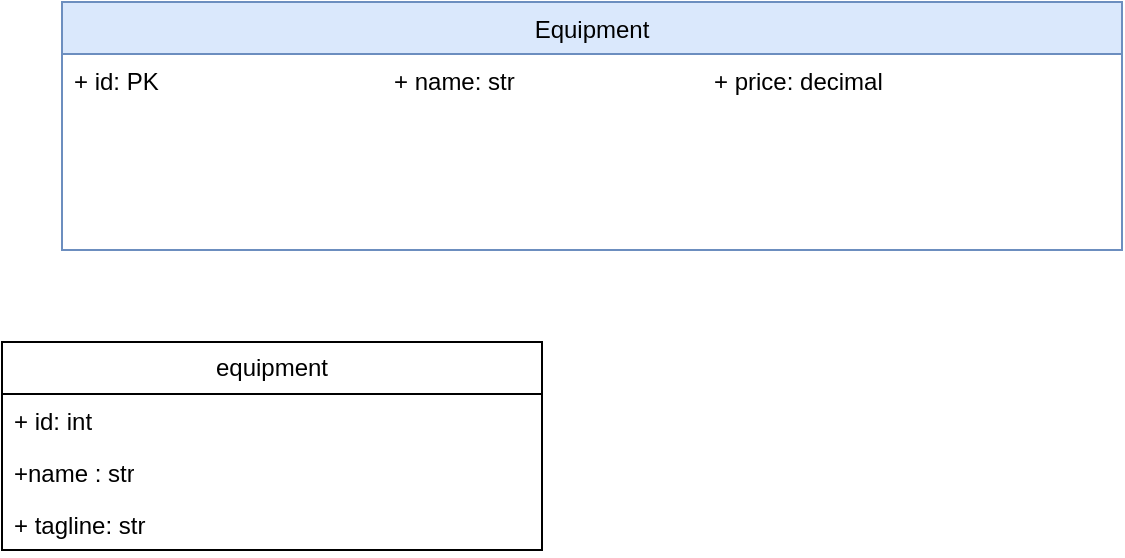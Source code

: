 <mxfile version="28.1.0">
  <diagram name="hub42-ERD" id="hub42">
    <mxGraphModel dx="692" dy="388" grid="1" gridSize="10" guides="1" tooltips="1" connect="1" arrows="1" fold="1" page="1" pageScale="1" pageWidth="1169" pageHeight="827" math="0" shadow="0">
      <root>
        <mxCell id="0" />
        <mxCell id="1" parent="0" />
        <mxCell id="N0umxeykzzDbpMKL0NBh-1" value="Equipment" style="swimlane;fontStyle=0;childLayout=stackLayout;horizontal=1;startSize=26;fillColor=#dae8fc;strokeColor=#6c8ebf;" parent="1" vertex="1">
          <mxGeometry x="120" y="80" width="530" height="124" as="geometry" />
        </mxCell>
        <mxCell id="N0umxeykzzDbpMKL0NBh-2" value="+ id: PK" style="text;strokeColor=none;fillColor=none;align=left;spacingLeft=4;" parent="N0umxeykzzDbpMKL0NBh-1" vertex="1">
          <mxGeometry y="26" width="160" height="98" as="geometry" />
        </mxCell>
        <mxCell id="N0umxeykzzDbpMKL0NBh-3" value="+ name: str" style="text;strokeColor=none;fillColor=none;align=left;spacingLeft=4;" parent="N0umxeykzzDbpMKL0NBh-1" vertex="1">
          <mxGeometry x="160" y="26" width="160" height="98" as="geometry" />
        </mxCell>
        <mxCell id="N0umxeykzzDbpMKL0NBh-4" value="+ price: decimal" style="text;strokeColor=none;fillColor=none;align=left;spacingLeft=4;" parent="N0umxeykzzDbpMKL0NBh-1" vertex="1">
          <mxGeometry x="320" y="26" width="160" height="98" as="geometry" />
        </mxCell>
        <mxCell id="iFhvtQih0RZkRo9jPCLU-2" value="equipment" style="swimlane;fontStyle=0;childLayout=stackLayout;horizontal=1;startSize=26;fillColor=none;horizontalStack=0;resizeParent=1;resizeParentMax=0;resizeLast=0;collapsible=1;marginBottom=0;whiteSpace=wrap;html=1;" vertex="1" parent="1">
          <mxGeometry x="90" y="250" width="270" height="104" as="geometry" />
        </mxCell>
        <mxCell id="iFhvtQih0RZkRo9jPCLU-3" value="+ id: int" style="text;strokeColor=none;fillColor=none;align=left;verticalAlign=top;spacingLeft=4;spacingRight=4;overflow=hidden;rotatable=0;points=[[0,0.5],[1,0.5]];portConstraint=eastwest;whiteSpace=wrap;html=1;" vertex="1" parent="iFhvtQih0RZkRo9jPCLU-2">
          <mxGeometry y="26" width="270" height="26" as="geometry" />
        </mxCell>
        <mxCell id="iFhvtQih0RZkRo9jPCLU-4" value="+name : str" style="text;strokeColor=none;fillColor=none;align=left;verticalAlign=top;spacingLeft=4;spacingRight=4;overflow=hidden;rotatable=0;points=[[0,0.5],[1,0.5]];portConstraint=eastwest;whiteSpace=wrap;html=1;" vertex="1" parent="iFhvtQih0RZkRo9jPCLU-2">
          <mxGeometry y="52" width="270" height="26" as="geometry" />
        </mxCell>
        <mxCell id="iFhvtQih0RZkRo9jPCLU-5" value="+ tagline: str" style="text;strokeColor=none;fillColor=none;align=left;verticalAlign=top;spacingLeft=4;spacingRight=4;overflow=hidden;rotatable=0;points=[[0,0.5],[1,0.5]];portConstraint=eastwest;whiteSpace=wrap;html=1;" vertex="1" parent="iFhvtQih0RZkRo9jPCLU-2">
          <mxGeometry y="78" width="270" height="26" as="geometry" />
        </mxCell>
      </root>
    </mxGraphModel>
  </diagram>
</mxfile>
